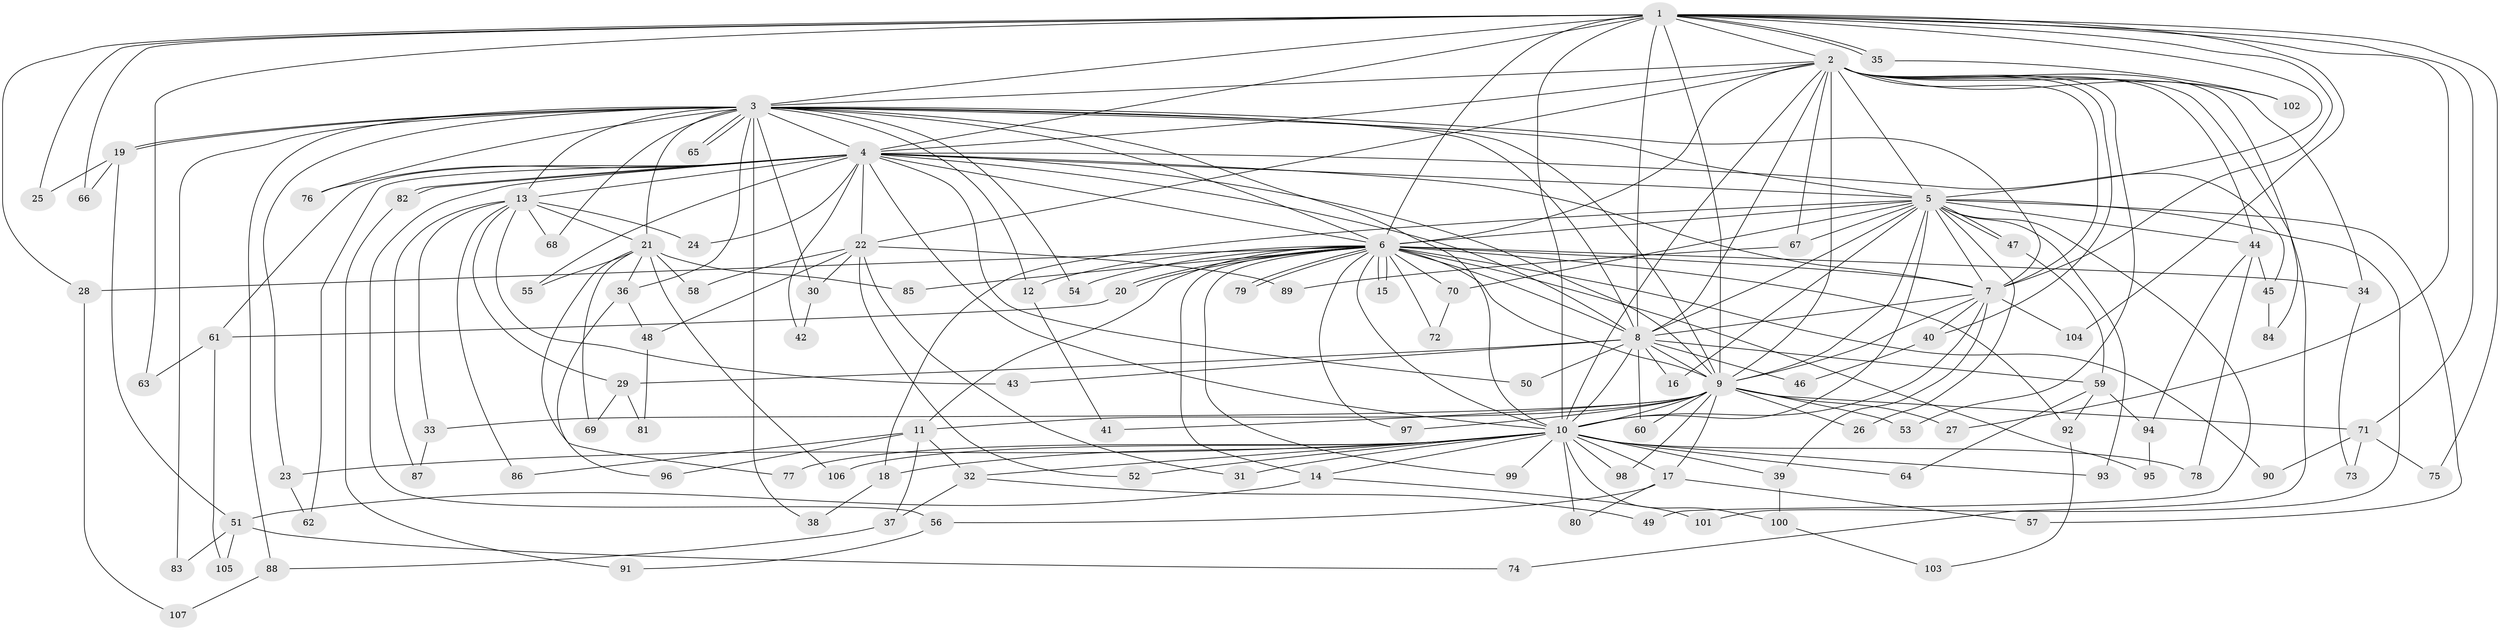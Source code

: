 // Generated by graph-tools (version 1.1) at 2025/14/03/09/25 04:14:16]
// undirected, 107 vertices, 239 edges
graph export_dot {
graph [start="1"]
  node [color=gray90,style=filled];
  1;
  2;
  3;
  4;
  5;
  6;
  7;
  8;
  9;
  10;
  11;
  12;
  13;
  14;
  15;
  16;
  17;
  18;
  19;
  20;
  21;
  22;
  23;
  24;
  25;
  26;
  27;
  28;
  29;
  30;
  31;
  32;
  33;
  34;
  35;
  36;
  37;
  38;
  39;
  40;
  41;
  42;
  43;
  44;
  45;
  46;
  47;
  48;
  49;
  50;
  51;
  52;
  53;
  54;
  55;
  56;
  57;
  58;
  59;
  60;
  61;
  62;
  63;
  64;
  65;
  66;
  67;
  68;
  69;
  70;
  71;
  72;
  73;
  74;
  75;
  76;
  77;
  78;
  79;
  80;
  81;
  82;
  83;
  84;
  85;
  86;
  87;
  88;
  89;
  90;
  91;
  92;
  93;
  94;
  95;
  96;
  97;
  98;
  99;
  100;
  101;
  102;
  103;
  104;
  105;
  106;
  107;
  1 -- 2;
  1 -- 3;
  1 -- 4;
  1 -- 5;
  1 -- 6;
  1 -- 7;
  1 -- 8;
  1 -- 9;
  1 -- 10;
  1 -- 25;
  1 -- 27;
  1 -- 28;
  1 -- 35;
  1 -- 35;
  1 -- 63;
  1 -- 66;
  1 -- 71;
  1 -- 75;
  1 -- 104;
  2 -- 3;
  2 -- 4;
  2 -- 5;
  2 -- 6;
  2 -- 7;
  2 -- 8;
  2 -- 9;
  2 -- 10;
  2 -- 22;
  2 -- 34;
  2 -- 40;
  2 -- 44;
  2 -- 53;
  2 -- 67;
  2 -- 74;
  2 -- 84;
  2 -- 102;
  3 -- 4;
  3 -- 5;
  3 -- 6;
  3 -- 7;
  3 -- 8;
  3 -- 9;
  3 -- 10;
  3 -- 12;
  3 -- 13;
  3 -- 19;
  3 -- 19;
  3 -- 21;
  3 -- 23;
  3 -- 30;
  3 -- 36;
  3 -- 38;
  3 -- 54;
  3 -- 65;
  3 -- 65;
  3 -- 68;
  3 -- 76;
  3 -- 83;
  3 -- 88;
  4 -- 5;
  4 -- 6;
  4 -- 7;
  4 -- 8;
  4 -- 9;
  4 -- 10;
  4 -- 13;
  4 -- 22;
  4 -- 24;
  4 -- 42;
  4 -- 45;
  4 -- 50;
  4 -- 55;
  4 -- 56;
  4 -- 61;
  4 -- 62;
  4 -- 76;
  4 -- 82;
  4 -- 82;
  5 -- 6;
  5 -- 7;
  5 -- 8;
  5 -- 9;
  5 -- 10;
  5 -- 16;
  5 -- 18;
  5 -- 26;
  5 -- 44;
  5 -- 47;
  5 -- 47;
  5 -- 49;
  5 -- 57;
  5 -- 67;
  5 -- 70;
  5 -- 93;
  5 -- 101;
  6 -- 7;
  6 -- 8;
  6 -- 9;
  6 -- 10;
  6 -- 11;
  6 -- 12;
  6 -- 14;
  6 -- 15;
  6 -- 15;
  6 -- 20;
  6 -- 20;
  6 -- 28;
  6 -- 34;
  6 -- 54;
  6 -- 70;
  6 -- 72;
  6 -- 79;
  6 -- 79;
  6 -- 85;
  6 -- 90;
  6 -- 92;
  6 -- 95;
  6 -- 97;
  6 -- 99;
  7 -- 8;
  7 -- 9;
  7 -- 10;
  7 -- 39;
  7 -- 40;
  7 -- 104;
  8 -- 9;
  8 -- 10;
  8 -- 16;
  8 -- 29;
  8 -- 43;
  8 -- 46;
  8 -- 50;
  8 -- 59;
  8 -- 60;
  9 -- 10;
  9 -- 11;
  9 -- 17;
  9 -- 26;
  9 -- 27;
  9 -- 33;
  9 -- 41;
  9 -- 53;
  9 -- 60;
  9 -- 71;
  9 -- 97;
  9 -- 98;
  10 -- 14;
  10 -- 17;
  10 -- 18;
  10 -- 23;
  10 -- 31;
  10 -- 32;
  10 -- 39;
  10 -- 52;
  10 -- 64;
  10 -- 77;
  10 -- 78;
  10 -- 80;
  10 -- 93;
  10 -- 98;
  10 -- 99;
  10 -- 100;
  10 -- 106;
  11 -- 32;
  11 -- 37;
  11 -- 86;
  11 -- 96;
  12 -- 41;
  13 -- 21;
  13 -- 24;
  13 -- 29;
  13 -- 33;
  13 -- 43;
  13 -- 68;
  13 -- 86;
  13 -- 87;
  14 -- 51;
  14 -- 101;
  17 -- 56;
  17 -- 57;
  17 -- 80;
  18 -- 38;
  19 -- 25;
  19 -- 51;
  19 -- 66;
  20 -- 61;
  21 -- 36;
  21 -- 55;
  21 -- 58;
  21 -- 69;
  21 -- 77;
  21 -- 85;
  21 -- 106;
  22 -- 30;
  22 -- 31;
  22 -- 48;
  22 -- 52;
  22 -- 58;
  22 -- 89;
  23 -- 62;
  28 -- 107;
  29 -- 69;
  29 -- 81;
  30 -- 42;
  32 -- 37;
  32 -- 49;
  33 -- 87;
  34 -- 73;
  35 -- 102;
  36 -- 48;
  36 -- 96;
  37 -- 88;
  39 -- 100;
  40 -- 46;
  44 -- 45;
  44 -- 78;
  44 -- 94;
  45 -- 84;
  47 -- 59;
  48 -- 81;
  51 -- 74;
  51 -- 83;
  51 -- 105;
  56 -- 91;
  59 -- 64;
  59 -- 92;
  59 -- 94;
  61 -- 63;
  61 -- 105;
  67 -- 89;
  70 -- 72;
  71 -- 73;
  71 -- 75;
  71 -- 90;
  82 -- 91;
  88 -- 107;
  92 -- 103;
  94 -- 95;
  100 -- 103;
}
